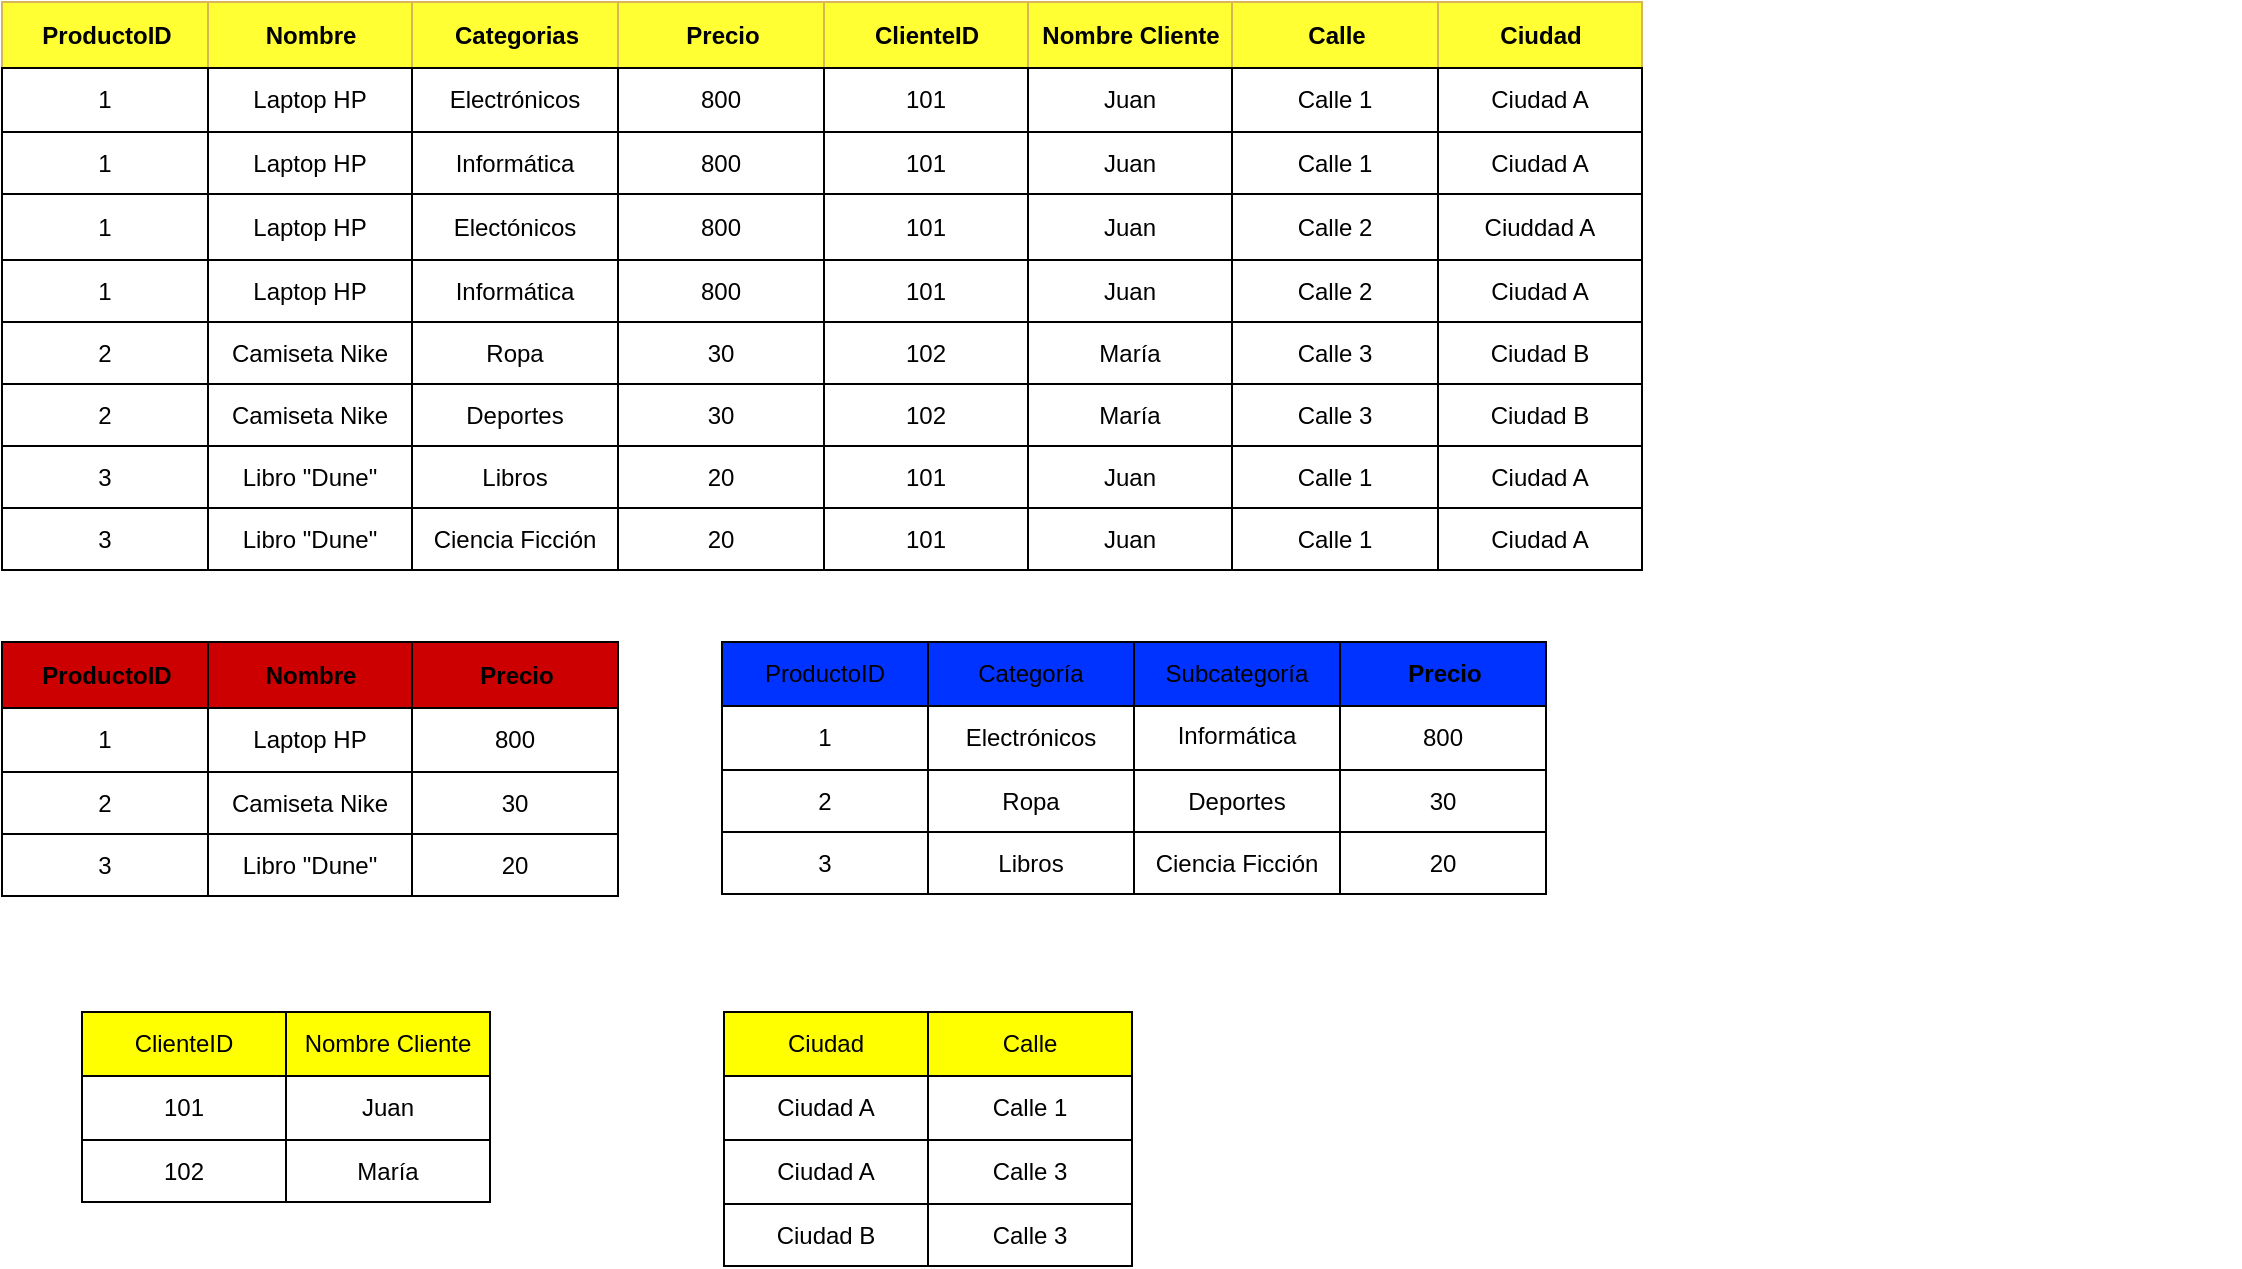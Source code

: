 <mxfile version="22.1.2" type="github">
  <diagram name="Página-1" id="UNRiJUsz-v9IFjcObpk8">
    <mxGraphModel dx="1591" dy="906" grid="1" gridSize="10" guides="1" tooltips="1" connect="1" arrows="1" fold="1" page="1" pageScale="1" pageWidth="827" pageHeight="1169" math="0" shadow="0">
      <root>
        <mxCell id="0" />
        <mxCell id="1" parent="0" />
        <mxCell id="HaPwBVSfwxV4r4Eon3EN-1" value="Assets" style="childLayout=tableLayout;recursiveResize=0;shadow=0;strokeColor=#000000;fillColor=#FFFFFF;rounded=0;swimlaneLine=1;" vertex="1" parent="1">
          <mxGeometry width="820" height="284" as="geometry" />
        </mxCell>
        <mxCell id="HaPwBVSfwxV4r4Eon3EN-2" style="shape=tableRow;horizontal=0;startSize=0;swimlaneHead=0;swimlaneBody=0;top=0;left=0;bottom=0;right=0;dropTarget=0;collapsible=0;recursiveResize=0;expand=0;fontStyle=0;strokeColor=#d6b656;fillColor=#FFFF33;shadow=0;rounded=0;swimlaneLine=1;" vertex="1" parent="HaPwBVSfwxV4r4Eon3EN-1">
          <mxGeometry width="820" height="33" as="geometry" />
        </mxCell>
        <mxCell id="HaPwBVSfwxV4r4Eon3EN-3" value="ProductoID" style="connectable=0;recursiveResize=0;align=center;fontStyle=1;html=1;strokeColor=#d6b656;fillColor=#FFFF33;shadow=0;rounded=0;swimlaneLine=1;" vertex="1" parent="HaPwBVSfwxV4r4Eon3EN-2">
          <mxGeometry width="103" height="33" as="geometry">
            <mxRectangle width="103" height="33" as="alternateBounds" />
          </mxGeometry>
        </mxCell>
        <mxCell id="HaPwBVSfwxV4r4Eon3EN-4" value="Nombre" style="connectable=0;recursiveResize=0;align=center;fontStyle=1;html=1;strokeColor=#d6b656;fillColor=#FFFF33;shadow=0;rounded=0;swimlaneLine=1;" vertex="1" parent="HaPwBVSfwxV4r4Eon3EN-2">
          <mxGeometry x="103" width="102" height="33" as="geometry">
            <mxRectangle width="102" height="33" as="alternateBounds" />
          </mxGeometry>
        </mxCell>
        <mxCell id="HaPwBVSfwxV4r4Eon3EN-5" value="Categorias" style="connectable=0;recursiveResize=0;align=center;fontStyle=1;html=1;strokeColor=#d6b656;fillColor=#FFFF33;shadow=0;rounded=0;swimlaneLine=1;" vertex="1" parent="HaPwBVSfwxV4r4Eon3EN-2">
          <mxGeometry x="205" width="103" height="33" as="geometry">
            <mxRectangle width="103" height="33" as="alternateBounds" />
          </mxGeometry>
        </mxCell>
        <mxCell id="HaPwBVSfwxV4r4Eon3EN-49" value="Precio" style="connectable=0;recursiveResize=0;align=center;fontStyle=1;html=1;strokeColor=#d6b656;fillColor=#FFFF33;shadow=0;rounded=0;swimlaneLine=1;" vertex="1" parent="HaPwBVSfwxV4r4Eon3EN-2">
          <mxGeometry x="308" width="103" height="33" as="geometry">
            <mxRectangle width="103" height="33" as="alternateBounds" />
          </mxGeometry>
        </mxCell>
        <mxCell id="HaPwBVSfwxV4r4Eon3EN-54" value="ClienteID" style="connectable=0;recursiveResize=0;align=center;fontStyle=1;html=1;strokeColor=#d6b656;fillColor=#FFFF33;shadow=0;rounded=0;swimlaneLine=1;" vertex="1" parent="HaPwBVSfwxV4r4Eon3EN-2">
          <mxGeometry x="411" width="102" height="33" as="geometry">
            <mxRectangle width="102" height="33" as="alternateBounds" />
          </mxGeometry>
        </mxCell>
        <mxCell id="HaPwBVSfwxV4r4Eon3EN-59" value="Nombre Cliente" style="connectable=0;recursiveResize=0;align=center;fontStyle=1;html=1;strokeColor=#d6b656;fillColor=#FFFF33;shadow=0;rounded=0;swimlaneLine=1;" vertex="1" parent="HaPwBVSfwxV4r4Eon3EN-2">
          <mxGeometry x="513" width="102" height="33" as="geometry">
            <mxRectangle width="102" height="33" as="alternateBounds" />
          </mxGeometry>
        </mxCell>
        <mxCell id="HaPwBVSfwxV4r4Eon3EN-85" value="Calle" style="connectable=0;recursiveResize=0;align=center;fontStyle=1;html=1;strokeColor=#d6b656;fillColor=#FFFF33;shadow=0;rounded=0;swimlaneLine=1;" vertex="1" parent="HaPwBVSfwxV4r4Eon3EN-2">
          <mxGeometry x="615" width="103" height="33" as="geometry">
            <mxRectangle width="103" height="33" as="alternateBounds" />
          </mxGeometry>
        </mxCell>
        <mxCell id="HaPwBVSfwxV4r4Eon3EN-141" value="Ciudad" style="connectable=0;recursiveResize=0;align=center;fontStyle=1;html=1;strokeColor=#d6b656;fillColor=#FFFF33;shadow=0;rounded=0;swimlaneLine=1;" vertex="1" parent="HaPwBVSfwxV4r4Eon3EN-2">
          <mxGeometry x="718" width="102" height="33" as="geometry">
            <mxRectangle width="102" height="33" as="alternateBounds" />
          </mxGeometry>
        </mxCell>
        <mxCell id="HaPwBVSfwxV4r4Eon3EN-6" value="" style="shape=tableRow;horizontal=0;startSize=0;swimlaneHead=0;swimlaneBody=0;top=0;left=0;bottom=0;right=0;dropTarget=0;collapsible=0;recursiveResize=0;expand=0;fontStyle=0;strokeColor=#000000;fillColor=#FFFFFF;shadow=0;rounded=0;swimlaneLine=1;" vertex="1" parent="HaPwBVSfwxV4r4Eon3EN-1">
          <mxGeometry y="33" width="820" height="32" as="geometry" />
        </mxCell>
        <mxCell id="HaPwBVSfwxV4r4Eon3EN-7" value="1" style="connectable=0;recursiveResize=0;align=center;whiteSpace=wrap;html=1;strokeColor=#000000;fillColor=#FFFFFF;shadow=0;rounded=0;swimlaneLine=1;" vertex="1" parent="HaPwBVSfwxV4r4Eon3EN-6">
          <mxGeometry width="103" height="32" as="geometry">
            <mxRectangle width="103" height="32" as="alternateBounds" />
          </mxGeometry>
        </mxCell>
        <mxCell id="HaPwBVSfwxV4r4Eon3EN-8" value="Laptop HP" style="connectable=0;recursiveResize=0;align=center;whiteSpace=wrap;html=1;strokeColor=#000000;fillColor=#FFFFFF;shadow=0;rounded=0;swimlaneLine=1;" vertex="1" parent="HaPwBVSfwxV4r4Eon3EN-6">
          <mxGeometry x="103" width="102" height="32" as="geometry">
            <mxRectangle width="102" height="32" as="alternateBounds" />
          </mxGeometry>
        </mxCell>
        <mxCell id="HaPwBVSfwxV4r4Eon3EN-9" value="Electrónicos" style="connectable=0;recursiveResize=0;align=center;whiteSpace=wrap;html=1;strokeColor=#000000;fillColor=#FFFFFF;shadow=0;rounded=0;swimlaneLine=1;" vertex="1" parent="HaPwBVSfwxV4r4Eon3EN-6">
          <mxGeometry x="205" width="103" height="32" as="geometry">
            <mxRectangle width="103" height="32" as="alternateBounds" />
          </mxGeometry>
        </mxCell>
        <mxCell id="HaPwBVSfwxV4r4Eon3EN-50" value="800" style="connectable=0;recursiveResize=0;align=center;whiteSpace=wrap;html=1;strokeColor=#000000;fillColor=#FFFFFF;shadow=0;rounded=0;swimlaneLine=1;" vertex="1" parent="HaPwBVSfwxV4r4Eon3EN-6">
          <mxGeometry x="308" width="103" height="32" as="geometry">
            <mxRectangle width="103" height="32" as="alternateBounds" />
          </mxGeometry>
        </mxCell>
        <mxCell id="HaPwBVSfwxV4r4Eon3EN-55" value="101" style="connectable=0;recursiveResize=0;align=center;whiteSpace=wrap;html=1;strokeColor=#000000;fillColor=#FFFFFF;shadow=0;rounded=0;swimlaneLine=1;" vertex="1" parent="HaPwBVSfwxV4r4Eon3EN-6">
          <mxGeometry x="411" width="102" height="32" as="geometry">
            <mxRectangle width="102" height="32" as="alternateBounds" />
          </mxGeometry>
        </mxCell>
        <mxCell id="HaPwBVSfwxV4r4Eon3EN-60" value="Juan" style="connectable=0;recursiveResize=0;align=center;whiteSpace=wrap;html=1;strokeColor=#000000;fillColor=#FFFFFF;shadow=0;rounded=0;swimlaneLine=1;" vertex="1" parent="HaPwBVSfwxV4r4Eon3EN-6">
          <mxGeometry x="513" width="102" height="32" as="geometry">
            <mxRectangle width="102" height="32" as="alternateBounds" />
          </mxGeometry>
        </mxCell>
        <mxCell id="HaPwBVSfwxV4r4Eon3EN-86" value="Calle 1" style="connectable=0;recursiveResize=0;align=center;whiteSpace=wrap;html=1;strokeColor=#000000;fillColor=#FFFFFF;shadow=0;rounded=0;swimlaneLine=1;" vertex="1" parent="HaPwBVSfwxV4r4Eon3EN-6">
          <mxGeometry x="615" width="103" height="32" as="geometry">
            <mxRectangle width="103" height="32" as="alternateBounds" />
          </mxGeometry>
        </mxCell>
        <mxCell id="HaPwBVSfwxV4r4Eon3EN-142" value="Ciudad A" style="connectable=0;recursiveResize=0;align=center;whiteSpace=wrap;html=1;strokeColor=#000000;fillColor=#FFFFFF;shadow=0;rounded=0;swimlaneLine=1;" vertex="1" parent="HaPwBVSfwxV4r4Eon3EN-6">
          <mxGeometry x="718" width="102" height="32" as="geometry">
            <mxRectangle width="102" height="32" as="alternateBounds" />
          </mxGeometry>
        </mxCell>
        <mxCell id="HaPwBVSfwxV4r4Eon3EN-10" value="" style="shape=tableRow;horizontal=0;startSize=0;swimlaneHead=0;swimlaneBody=0;top=0;left=0;bottom=0;right=0;dropTarget=0;collapsible=0;recursiveResize=0;expand=0;fontStyle=1;strokeColor=#000000;fillColor=#FFFFFF;shadow=0;rounded=0;swimlaneLine=1;" vertex="1" parent="HaPwBVSfwxV4r4Eon3EN-1">
          <mxGeometry y="65" width="820" height="31" as="geometry" />
        </mxCell>
        <mxCell id="HaPwBVSfwxV4r4Eon3EN-11" value="1" style="connectable=0;recursiveResize=0;whiteSpace=wrap;html=1;strokeColor=#000000;fillColor=#FFFFFF;shadow=0;rounded=0;swimlaneLine=1;" vertex="1" parent="HaPwBVSfwxV4r4Eon3EN-10">
          <mxGeometry width="103" height="31" as="geometry">
            <mxRectangle width="103" height="31" as="alternateBounds" />
          </mxGeometry>
        </mxCell>
        <mxCell id="HaPwBVSfwxV4r4Eon3EN-12" value="Laptop HP" style="connectable=0;recursiveResize=0;whiteSpace=wrap;html=1;strokeColor=#000000;fillColor=#FFFFFF;shadow=0;rounded=0;swimlaneLine=1;" vertex="1" parent="HaPwBVSfwxV4r4Eon3EN-10">
          <mxGeometry x="103" width="102" height="31" as="geometry">
            <mxRectangle width="102" height="31" as="alternateBounds" />
          </mxGeometry>
        </mxCell>
        <mxCell id="HaPwBVSfwxV4r4Eon3EN-13" value="Informática" style="connectable=0;recursiveResize=0;whiteSpace=wrap;html=1;strokeColor=#000000;fillColor=#FFFFFF;shadow=0;rounded=0;swimlaneLine=1;" vertex="1" parent="HaPwBVSfwxV4r4Eon3EN-10">
          <mxGeometry x="205" width="103" height="31" as="geometry">
            <mxRectangle width="103" height="31" as="alternateBounds" />
          </mxGeometry>
        </mxCell>
        <mxCell id="HaPwBVSfwxV4r4Eon3EN-51" value="800" style="connectable=0;recursiveResize=0;whiteSpace=wrap;html=1;strokeColor=#000000;fillColor=#FFFFFF;shadow=0;rounded=0;swimlaneLine=1;" vertex="1" parent="HaPwBVSfwxV4r4Eon3EN-10">
          <mxGeometry x="308" width="103" height="31" as="geometry">
            <mxRectangle width="103" height="31" as="alternateBounds" />
          </mxGeometry>
        </mxCell>
        <mxCell id="HaPwBVSfwxV4r4Eon3EN-56" value="101" style="connectable=0;recursiveResize=0;whiteSpace=wrap;html=1;strokeColor=#000000;fillColor=#FFFFFF;shadow=0;rounded=0;swimlaneLine=1;" vertex="1" parent="HaPwBVSfwxV4r4Eon3EN-10">
          <mxGeometry x="411" width="102" height="31" as="geometry">
            <mxRectangle width="102" height="31" as="alternateBounds" />
          </mxGeometry>
        </mxCell>
        <mxCell id="HaPwBVSfwxV4r4Eon3EN-61" value="Juan" style="connectable=0;recursiveResize=0;whiteSpace=wrap;html=1;strokeColor=#000000;fillColor=#FFFFFF;shadow=0;rounded=0;swimlaneLine=1;" vertex="1" parent="HaPwBVSfwxV4r4Eon3EN-10">
          <mxGeometry x="513" width="102" height="31" as="geometry">
            <mxRectangle width="102" height="31" as="alternateBounds" />
          </mxGeometry>
        </mxCell>
        <mxCell id="HaPwBVSfwxV4r4Eon3EN-87" value="Calle 1" style="connectable=0;recursiveResize=0;whiteSpace=wrap;html=1;strokeColor=#000000;fillColor=#FFFFFF;shadow=0;rounded=0;swimlaneLine=1;" vertex="1" parent="HaPwBVSfwxV4r4Eon3EN-10">
          <mxGeometry x="615" width="103" height="31" as="geometry">
            <mxRectangle width="103" height="31" as="alternateBounds" />
          </mxGeometry>
        </mxCell>
        <mxCell id="HaPwBVSfwxV4r4Eon3EN-143" value="Ciudad A" style="connectable=0;recursiveResize=0;whiteSpace=wrap;html=1;strokeColor=#000000;fillColor=#FFFFFF;shadow=0;rounded=0;swimlaneLine=1;" vertex="1" parent="HaPwBVSfwxV4r4Eon3EN-10">
          <mxGeometry x="718" width="102" height="31" as="geometry">
            <mxRectangle width="102" height="31" as="alternateBounds" />
          </mxGeometry>
        </mxCell>
        <mxCell id="HaPwBVSfwxV4r4Eon3EN-14" value="" style="shape=tableRow;horizontal=0;startSize=0;swimlaneHead=0;swimlaneBody=0;top=0;left=0;bottom=0;right=0;dropTarget=0;collapsible=0;recursiveResize=0;expand=0;fontStyle=0;strokeColor=#000000;fillColor=#FFFFFF;shadow=0;rounded=0;swimlaneLine=1;" vertex="1" parent="HaPwBVSfwxV4r4Eon3EN-1">
          <mxGeometry y="96" width="820" height="33" as="geometry" />
        </mxCell>
        <mxCell id="HaPwBVSfwxV4r4Eon3EN-15" value="1" style="connectable=0;recursiveResize=0;fontStyle=0;align=center;whiteSpace=wrap;html=1;strokeColor=#000000;fillColor=#FFFFFF;shadow=0;rounded=0;swimlaneLine=1;" vertex="1" parent="HaPwBVSfwxV4r4Eon3EN-14">
          <mxGeometry width="103" height="33" as="geometry">
            <mxRectangle width="103" height="33" as="alternateBounds" />
          </mxGeometry>
        </mxCell>
        <mxCell id="HaPwBVSfwxV4r4Eon3EN-16" value="Laptop HP" style="connectable=0;recursiveResize=0;fontStyle=0;align=center;whiteSpace=wrap;html=1;strokeColor=#000000;fillColor=#FFFFFF;shadow=0;rounded=0;swimlaneLine=1;" vertex="1" parent="HaPwBVSfwxV4r4Eon3EN-14">
          <mxGeometry x="103" width="102" height="33" as="geometry">
            <mxRectangle width="102" height="33" as="alternateBounds" />
          </mxGeometry>
        </mxCell>
        <mxCell id="HaPwBVSfwxV4r4Eon3EN-17" value="Electónicos" style="connectable=0;recursiveResize=0;fontStyle=0;align=center;whiteSpace=wrap;html=1;strokeColor=#000000;fillColor=#FFFFFF;shadow=0;rounded=0;swimlaneLine=1;" vertex="1" parent="HaPwBVSfwxV4r4Eon3EN-14">
          <mxGeometry x="205" width="103" height="33" as="geometry">
            <mxRectangle width="103" height="33" as="alternateBounds" />
          </mxGeometry>
        </mxCell>
        <mxCell id="HaPwBVSfwxV4r4Eon3EN-52" value="800" style="connectable=0;recursiveResize=0;fontStyle=0;align=center;whiteSpace=wrap;html=1;strokeColor=#000000;fillColor=#FFFFFF;shadow=0;rounded=0;swimlaneLine=1;" vertex="1" parent="HaPwBVSfwxV4r4Eon3EN-14">
          <mxGeometry x="308" width="103" height="33" as="geometry">
            <mxRectangle width="103" height="33" as="alternateBounds" />
          </mxGeometry>
        </mxCell>
        <mxCell id="HaPwBVSfwxV4r4Eon3EN-57" value="101" style="connectable=0;recursiveResize=0;fontStyle=0;align=center;whiteSpace=wrap;html=1;strokeColor=#000000;fillColor=#FFFFFF;shadow=0;rounded=0;swimlaneLine=1;" vertex="1" parent="HaPwBVSfwxV4r4Eon3EN-14">
          <mxGeometry x="411" width="102" height="33" as="geometry">
            <mxRectangle width="102" height="33" as="alternateBounds" />
          </mxGeometry>
        </mxCell>
        <mxCell id="HaPwBVSfwxV4r4Eon3EN-62" value="Juan" style="connectable=0;recursiveResize=0;fontStyle=0;align=center;whiteSpace=wrap;html=1;strokeColor=#000000;fillColor=#FFFFFF;shadow=0;rounded=0;swimlaneLine=1;" vertex="1" parent="HaPwBVSfwxV4r4Eon3EN-14">
          <mxGeometry x="513" width="102" height="33" as="geometry">
            <mxRectangle width="102" height="33" as="alternateBounds" />
          </mxGeometry>
        </mxCell>
        <mxCell id="HaPwBVSfwxV4r4Eon3EN-88" value="Calle 2" style="connectable=0;recursiveResize=0;fontStyle=0;align=center;whiteSpace=wrap;html=1;strokeColor=#000000;fillColor=#FFFFFF;shadow=0;rounded=0;swimlaneLine=1;" vertex="1" parent="HaPwBVSfwxV4r4Eon3EN-14">
          <mxGeometry x="615" width="103" height="33" as="geometry">
            <mxRectangle width="103" height="33" as="alternateBounds" />
          </mxGeometry>
        </mxCell>
        <mxCell id="HaPwBVSfwxV4r4Eon3EN-144" value="Ciuddad A" style="connectable=0;recursiveResize=0;fontStyle=0;align=center;whiteSpace=wrap;html=1;strokeColor=#000000;fillColor=#FFFFFF;shadow=0;rounded=0;swimlaneLine=1;" vertex="1" parent="HaPwBVSfwxV4r4Eon3EN-14">
          <mxGeometry x="718" width="102" height="33" as="geometry">
            <mxRectangle width="102" height="33" as="alternateBounds" />
          </mxGeometry>
        </mxCell>
        <mxCell id="HaPwBVSfwxV4r4Eon3EN-18" value="" style="shape=tableRow;horizontal=0;startSize=0;swimlaneHead=0;swimlaneBody=0;top=0;left=0;bottom=0;right=0;dropTarget=0;collapsible=0;recursiveResize=0;expand=0;fontStyle=1;strokeColor=#000000;fillColor=#FFFFFF;shadow=0;rounded=0;swimlaneLine=1;" vertex="1" parent="HaPwBVSfwxV4r4Eon3EN-1">
          <mxGeometry y="129" width="820" height="31" as="geometry" />
        </mxCell>
        <mxCell id="HaPwBVSfwxV4r4Eon3EN-19" value="1" style="connectable=0;recursiveResize=0;whiteSpace=wrap;html=1;strokeColor=#000000;fillColor=#FFFFFF;shadow=0;rounded=0;swimlaneLine=1;" vertex="1" parent="HaPwBVSfwxV4r4Eon3EN-18">
          <mxGeometry width="103" height="31" as="geometry">
            <mxRectangle width="103" height="31" as="alternateBounds" />
          </mxGeometry>
        </mxCell>
        <mxCell id="HaPwBVSfwxV4r4Eon3EN-20" value="Laptop HP" style="connectable=0;recursiveResize=0;whiteSpace=wrap;html=1;strokeColor=#000000;fillColor=#FFFFFF;shadow=0;rounded=0;swimlaneLine=1;" vertex="1" parent="HaPwBVSfwxV4r4Eon3EN-18">
          <mxGeometry x="103" width="102" height="31" as="geometry">
            <mxRectangle width="102" height="31" as="alternateBounds" />
          </mxGeometry>
        </mxCell>
        <mxCell id="HaPwBVSfwxV4r4Eon3EN-21" value="Informática" style="connectable=0;recursiveResize=0;whiteSpace=wrap;html=1;strokeColor=#000000;fillColor=#FFFFFF;shadow=0;rounded=0;swimlaneLine=1;" vertex="1" parent="HaPwBVSfwxV4r4Eon3EN-18">
          <mxGeometry x="205" width="103" height="31" as="geometry">
            <mxRectangle width="103" height="31" as="alternateBounds" />
          </mxGeometry>
        </mxCell>
        <mxCell id="HaPwBVSfwxV4r4Eon3EN-53" value="800" style="connectable=0;recursiveResize=0;whiteSpace=wrap;html=1;strokeColor=#000000;fillColor=#FFFFFF;shadow=0;rounded=0;swimlaneLine=1;" vertex="1" parent="HaPwBVSfwxV4r4Eon3EN-18">
          <mxGeometry x="308" width="103" height="31" as="geometry">
            <mxRectangle width="103" height="31" as="alternateBounds" />
          </mxGeometry>
        </mxCell>
        <mxCell id="HaPwBVSfwxV4r4Eon3EN-58" value="101" style="connectable=0;recursiveResize=0;whiteSpace=wrap;html=1;strokeColor=#000000;fillColor=#FFFFFF;shadow=0;rounded=0;swimlaneLine=1;" vertex="1" parent="HaPwBVSfwxV4r4Eon3EN-18">
          <mxGeometry x="411" width="102" height="31" as="geometry">
            <mxRectangle width="102" height="31" as="alternateBounds" />
          </mxGeometry>
        </mxCell>
        <mxCell id="HaPwBVSfwxV4r4Eon3EN-63" value="Juan" style="connectable=0;recursiveResize=0;whiteSpace=wrap;html=1;strokeColor=#000000;fillColor=#FFFFFF;shadow=0;rounded=0;swimlaneLine=1;" vertex="1" parent="HaPwBVSfwxV4r4Eon3EN-18">
          <mxGeometry x="513" width="102" height="31" as="geometry">
            <mxRectangle width="102" height="31" as="alternateBounds" />
          </mxGeometry>
        </mxCell>
        <mxCell id="HaPwBVSfwxV4r4Eon3EN-89" value="Calle 2" style="connectable=0;recursiveResize=0;whiteSpace=wrap;html=1;strokeColor=#000000;fillColor=#FFFFFF;shadow=0;rounded=0;swimlaneLine=1;" vertex="1" parent="HaPwBVSfwxV4r4Eon3EN-18">
          <mxGeometry x="615" width="103" height="31" as="geometry">
            <mxRectangle width="103" height="31" as="alternateBounds" />
          </mxGeometry>
        </mxCell>
        <mxCell id="HaPwBVSfwxV4r4Eon3EN-145" value="Ciudad A" style="connectable=0;recursiveResize=0;whiteSpace=wrap;html=1;strokeColor=#000000;fillColor=#FFFFFF;shadow=0;rounded=0;swimlaneLine=1;" vertex="1" parent="HaPwBVSfwxV4r4Eon3EN-18">
          <mxGeometry x="718" width="102" height="31" as="geometry">
            <mxRectangle width="102" height="31" as="alternateBounds" />
          </mxGeometry>
        </mxCell>
        <mxCell id="HaPwBVSfwxV4r4Eon3EN-78" style="shape=tableRow;horizontal=0;startSize=0;swimlaneHead=0;swimlaneBody=0;top=0;left=0;bottom=0;right=0;dropTarget=0;collapsible=0;recursiveResize=0;expand=0;fontStyle=1;strokeColor=#000000;fillColor=#FFFFFF;shadow=0;rounded=0;swimlaneLine=1;" vertex="1" parent="HaPwBVSfwxV4r4Eon3EN-1">
          <mxGeometry y="160" width="820" height="31" as="geometry" />
        </mxCell>
        <mxCell id="HaPwBVSfwxV4r4Eon3EN-79" value="2" style="connectable=0;recursiveResize=0;whiteSpace=wrap;html=1;strokeColor=#000000;fillColor=#FFFFFF;shadow=0;rounded=0;swimlaneLine=1;" vertex="1" parent="HaPwBVSfwxV4r4Eon3EN-78">
          <mxGeometry width="103" height="31" as="geometry">
            <mxRectangle width="103" height="31" as="alternateBounds" />
          </mxGeometry>
        </mxCell>
        <mxCell id="HaPwBVSfwxV4r4Eon3EN-80" value="Camiseta Nike" style="connectable=0;recursiveResize=0;whiteSpace=wrap;html=1;strokeColor=#000000;fillColor=#FFFFFF;shadow=0;rounded=0;swimlaneLine=1;" vertex="1" parent="HaPwBVSfwxV4r4Eon3EN-78">
          <mxGeometry x="103" width="102" height="31" as="geometry">
            <mxRectangle width="102" height="31" as="alternateBounds" />
          </mxGeometry>
        </mxCell>
        <mxCell id="HaPwBVSfwxV4r4Eon3EN-81" value="Ropa" style="connectable=0;recursiveResize=0;whiteSpace=wrap;html=1;strokeColor=#000000;fillColor=#FFFFFF;shadow=0;rounded=0;swimlaneLine=1;" vertex="1" parent="HaPwBVSfwxV4r4Eon3EN-78">
          <mxGeometry x="205" width="103" height="31" as="geometry">
            <mxRectangle width="103" height="31" as="alternateBounds" />
          </mxGeometry>
        </mxCell>
        <mxCell id="HaPwBVSfwxV4r4Eon3EN-82" value="30" style="connectable=0;recursiveResize=0;whiteSpace=wrap;html=1;strokeColor=#000000;fillColor=#FFFFFF;shadow=0;rounded=0;swimlaneLine=1;" vertex="1" parent="HaPwBVSfwxV4r4Eon3EN-78">
          <mxGeometry x="308" width="103" height="31" as="geometry">
            <mxRectangle width="103" height="31" as="alternateBounds" />
          </mxGeometry>
        </mxCell>
        <mxCell id="HaPwBVSfwxV4r4Eon3EN-83" value="102" style="connectable=0;recursiveResize=0;whiteSpace=wrap;html=1;strokeColor=#000000;fillColor=#FFFFFF;shadow=0;rounded=0;swimlaneLine=1;" vertex="1" parent="HaPwBVSfwxV4r4Eon3EN-78">
          <mxGeometry x="411" width="102" height="31" as="geometry">
            <mxRectangle width="102" height="31" as="alternateBounds" />
          </mxGeometry>
        </mxCell>
        <mxCell id="HaPwBVSfwxV4r4Eon3EN-84" value="María" style="connectable=0;recursiveResize=0;whiteSpace=wrap;html=1;strokeColor=#000000;fillColor=#FFFFFF;shadow=0;rounded=0;swimlaneLine=1;" vertex="1" parent="HaPwBVSfwxV4r4Eon3EN-78">
          <mxGeometry x="513" width="102" height="31" as="geometry">
            <mxRectangle width="102" height="31" as="alternateBounds" />
          </mxGeometry>
        </mxCell>
        <mxCell id="HaPwBVSfwxV4r4Eon3EN-90" value="Calle 3" style="connectable=0;recursiveResize=0;whiteSpace=wrap;html=1;strokeColor=#000000;fillColor=#FFFFFF;shadow=0;rounded=0;swimlaneLine=1;" vertex="1" parent="HaPwBVSfwxV4r4Eon3EN-78">
          <mxGeometry x="615" width="103" height="31" as="geometry">
            <mxRectangle width="103" height="31" as="alternateBounds" />
          </mxGeometry>
        </mxCell>
        <mxCell id="HaPwBVSfwxV4r4Eon3EN-146" value="Ciudad B" style="connectable=0;recursiveResize=0;whiteSpace=wrap;html=1;strokeColor=#000000;fillColor=#FFFFFF;shadow=0;rounded=0;swimlaneLine=1;" vertex="1" parent="HaPwBVSfwxV4r4Eon3EN-78">
          <mxGeometry x="718" width="102" height="31" as="geometry">
            <mxRectangle width="102" height="31" as="alternateBounds" />
          </mxGeometry>
        </mxCell>
        <mxCell id="HaPwBVSfwxV4r4Eon3EN-71" style="shape=tableRow;horizontal=0;startSize=0;swimlaneHead=0;swimlaneBody=0;top=0;left=0;bottom=0;right=0;dropTarget=0;collapsible=0;recursiveResize=0;expand=0;fontStyle=1;strokeColor=#000000;fillColor=#FFFFFF;shadow=0;rounded=0;swimlaneLine=1;" vertex="1" parent="HaPwBVSfwxV4r4Eon3EN-1">
          <mxGeometry y="191" width="820" height="31" as="geometry" />
        </mxCell>
        <mxCell id="HaPwBVSfwxV4r4Eon3EN-72" value="2" style="connectable=0;recursiveResize=0;whiteSpace=wrap;html=1;strokeColor=#000000;fillColor=#FFFFFF;shadow=0;rounded=0;swimlaneLine=1;" vertex="1" parent="HaPwBVSfwxV4r4Eon3EN-71">
          <mxGeometry width="103" height="31" as="geometry">
            <mxRectangle width="103" height="31" as="alternateBounds" />
          </mxGeometry>
        </mxCell>
        <mxCell id="HaPwBVSfwxV4r4Eon3EN-73" value="Camiseta Nike" style="connectable=0;recursiveResize=0;whiteSpace=wrap;html=1;strokeColor=#000000;fillColor=#FFFFFF;shadow=0;rounded=0;swimlaneLine=1;" vertex="1" parent="HaPwBVSfwxV4r4Eon3EN-71">
          <mxGeometry x="103" width="102" height="31" as="geometry">
            <mxRectangle width="102" height="31" as="alternateBounds" />
          </mxGeometry>
        </mxCell>
        <mxCell id="HaPwBVSfwxV4r4Eon3EN-74" value="Deportes" style="connectable=0;recursiveResize=0;whiteSpace=wrap;html=1;strokeColor=#000000;fillColor=#FFFFFF;shadow=0;rounded=0;swimlaneLine=1;" vertex="1" parent="HaPwBVSfwxV4r4Eon3EN-71">
          <mxGeometry x="205" width="103" height="31" as="geometry">
            <mxRectangle width="103" height="31" as="alternateBounds" />
          </mxGeometry>
        </mxCell>
        <mxCell id="HaPwBVSfwxV4r4Eon3EN-75" value="30" style="connectable=0;recursiveResize=0;whiteSpace=wrap;html=1;strokeColor=#000000;fillColor=#FFFFFF;shadow=0;rounded=0;swimlaneLine=1;" vertex="1" parent="HaPwBVSfwxV4r4Eon3EN-71">
          <mxGeometry x="308" width="103" height="31" as="geometry">
            <mxRectangle width="103" height="31" as="alternateBounds" />
          </mxGeometry>
        </mxCell>
        <mxCell id="HaPwBVSfwxV4r4Eon3EN-76" value="102" style="connectable=0;recursiveResize=0;whiteSpace=wrap;html=1;strokeColor=#000000;fillColor=#FFFFFF;shadow=0;rounded=0;swimlaneLine=1;" vertex="1" parent="HaPwBVSfwxV4r4Eon3EN-71">
          <mxGeometry x="411" width="102" height="31" as="geometry">
            <mxRectangle width="102" height="31" as="alternateBounds" />
          </mxGeometry>
        </mxCell>
        <mxCell id="HaPwBVSfwxV4r4Eon3EN-77" value="María" style="connectable=0;recursiveResize=0;whiteSpace=wrap;html=1;strokeColor=#000000;fillColor=#FFFFFF;shadow=0;rounded=0;swimlaneLine=1;" vertex="1" parent="HaPwBVSfwxV4r4Eon3EN-71">
          <mxGeometry x="513" width="102" height="31" as="geometry">
            <mxRectangle width="102" height="31" as="alternateBounds" />
          </mxGeometry>
        </mxCell>
        <mxCell id="HaPwBVSfwxV4r4Eon3EN-91" value="Calle 3" style="connectable=0;recursiveResize=0;whiteSpace=wrap;html=1;strokeColor=#000000;fillColor=#FFFFFF;shadow=0;rounded=0;swimlaneLine=1;" vertex="1" parent="HaPwBVSfwxV4r4Eon3EN-71">
          <mxGeometry x="615" width="103" height="31" as="geometry">
            <mxRectangle width="103" height="31" as="alternateBounds" />
          </mxGeometry>
        </mxCell>
        <mxCell id="HaPwBVSfwxV4r4Eon3EN-147" value="Ciudad B" style="connectable=0;recursiveResize=0;whiteSpace=wrap;html=1;strokeColor=#000000;fillColor=#FFFFFF;shadow=0;rounded=0;swimlaneLine=1;" vertex="1" parent="HaPwBVSfwxV4r4Eon3EN-71">
          <mxGeometry x="718" width="102" height="31" as="geometry">
            <mxRectangle width="102" height="31" as="alternateBounds" />
          </mxGeometry>
        </mxCell>
        <mxCell id="HaPwBVSfwxV4r4Eon3EN-64" style="shape=tableRow;horizontal=0;startSize=0;swimlaneHead=0;swimlaneBody=0;top=0;left=0;bottom=0;right=0;dropTarget=0;collapsible=0;recursiveResize=0;expand=0;fontStyle=1;strokeColor=#000000;fillColor=#FFFFFF;shadow=0;rounded=0;swimlaneLine=1;" vertex="1" parent="HaPwBVSfwxV4r4Eon3EN-1">
          <mxGeometry y="222" width="820" height="31" as="geometry" />
        </mxCell>
        <mxCell id="HaPwBVSfwxV4r4Eon3EN-65" value="3" style="connectable=0;recursiveResize=0;whiteSpace=wrap;html=1;strokeColor=#000000;fillColor=#FFFFFF;shadow=0;rounded=0;swimlaneLine=1;" vertex="1" parent="HaPwBVSfwxV4r4Eon3EN-64">
          <mxGeometry width="103" height="31" as="geometry">
            <mxRectangle width="103" height="31" as="alternateBounds" />
          </mxGeometry>
        </mxCell>
        <mxCell id="HaPwBVSfwxV4r4Eon3EN-66" value="Libro &quot;Dune&quot;" style="connectable=0;recursiveResize=0;whiteSpace=wrap;html=1;strokeColor=#000000;fillColor=#FFFFFF;shadow=0;rounded=0;swimlaneLine=1;" vertex="1" parent="HaPwBVSfwxV4r4Eon3EN-64">
          <mxGeometry x="103" width="102" height="31" as="geometry">
            <mxRectangle width="102" height="31" as="alternateBounds" />
          </mxGeometry>
        </mxCell>
        <mxCell id="HaPwBVSfwxV4r4Eon3EN-67" value="Libros" style="connectable=0;recursiveResize=0;whiteSpace=wrap;html=1;strokeColor=#000000;fillColor=#FFFFFF;shadow=0;rounded=0;swimlaneLine=1;" vertex="1" parent="HaPwBVSfwxV4r4Eon3EN-64">
          <mxGeometry x="205" width="103" height="31" as="geometry">
            <mxRectangle width="103" height="31" as="alternateBounds" />
          </mxGeometry>
        </mxCell>
        <mxCell id="HaPwBVSfwxV4r4Eon3EN-68" value="20" style="connectable=0;recursiveResize=0;whiteSpace=wrap;html=1;strokeColor=#000000;fillColor=#FFFFFF;shadow=0;rounded=0;swimlaneLine=1;" vertex="1" parent="HaPwBVSfwxV4r4Eon3EN-64">
          <mxGeometry x="308" width="103" height="31" as="geometry">
            <mxRectangle width="103" height="31" as="alternateBounds" />
          </mxGeometry>
        </mxCell>
        <mxCell id="HaPwBVSfwxV4r4Eon3EN-69" value="101" style="connectable=0;recursiveResize=0;whiteSpace=wrap;html=1;strokeColor=#000000;fillColor=#FFFFFF;shadow=0;rounded=0;swimlaneLine=1;" vertex="1" parent="HaPwBVSfwxV4r4Eon3EN-64">
          <mxGeometry x="411" width="102" height="31" as="geometry">
            <mxRectangle width="102" height="31" as="alternateBounds" />
          </mxGeometry>
        </mxCell>
        <mxCell id="HaPwBVSfwxV4r4Eon3EN-70" value="Juan" style="connectable=0;recursiveResize=0;whiteSpace=wrap;html=1;strokeColor=#000000;fillColor=#FFFFFF;shadow=0;rounded=0;swimlaneLine=1;" vertex="1" parent="HaPwBVSfwxV4r4Eon3EN-64">
          <mxGeometry x="513" width="102" height="31" as="geometry">
            <mxRectangle width="102" height="31" as="alternateBounds" />
          </mxGeometry>
        </mxCell>
        <mxCell id="HaPwBVSfwxV4r4Eon3EN-92" value="Calle 1" style="connectable=0;recursiveResize=0;whiteSpace=wrap;html=1;strokeColor=#000000;fillColor=#FFFFFF;shadow=0;rounded=0;swimlaneLine=1;" vertex="1" parent="HaPwBVSfwxV4r4Eon3EN-64">
          <mxGeometry x="615" width="103" height="31" as="geometry">
            <mxRectangle width="103" height="31" as="alternateBounds" />
          </mxGeometry>
        </mxCell>
        <mxCell id="HaPwBVSfwxV4r4Eon3EN-148" value="Ciudad A" style="connectable=0;recursiveResize=0;whiteSpace=wrap;html=1;strokeColor=#000000;fillColor=#FFFFFF;shadow=0;rounded=0;swimlaneLine=1;" vertex="1" parent="HaPwBVSfwxV4r4Eon3EN-64">
          <mxGeometry x="718" width="102" height="31" as="geometry">
            <mxRectangle width="102" height="31" as="alternateBounds" />
          </mxGeometry>
        </mxCell>
        <mxCell id="HaPwBVSfwxV4r4Eon3EN-93" style="shape=tableRow;horizontal=0;startSize=0;swimlaneHead=0;swimlaneBody=0;top=0;left=0;bottom=0;right=0;dropTarget=0;collapsible=0;recursiveResize=0;expand=0;fontStyle=1;strokeColor=#000000;fillColor=#FFFFFF;shadow=0;rounded=0;swimlaneLine=1;" vertex="1" parent="HaPwBVSfwxV4r4Eon3EN-1">
          <mxGeometry y="253" width="820" height="31" as="geometry" />
        </mxCell>
        <mxCell id="HaPwBVSfwxV4r4Eon3EN-94" value="3" style="connectable=0;recursiveResize=0;whiteSpace=wrap;html=1;strokeColor=#000000;fillColor=#FFFFFF;shadow=0;rounded=0;swimlaneLine=1;" vertex="1" parent="HaPwBVSfwxV4r4Eon3EN-93">
          <mxGeometry width="103" height="31" as="geometry">
            <mxRectangle width="103" height="31" as="alternateBounds" />
          </mxGeometry>
        </mxCell>
        <mxCell id="HaPwBVSfwxV4r4Eon3EN-95" value="Libro &quot;Dune&quot;" style="connectable=0;recursiveResize=0;whiteSpace=wrap;html=1;strokeColor=#000000;fillColor=#FFFFFF;shadow=0;rounded=0;swimlaneLine=1;" vertex="1" parent="HaPwBVSfwxV4r4Eon3EN-93">
          <mxGeometry x="103" width="102" height="31" as="geometry">
            <mxRectangle width="102" height="31" as="alternateBounds" />
          </mxGeometry>
        </mxCell>
        <mxCell id="HaPwBVSfwxV4r4Eon3EN-96" value="Ciencia Ficción" style="connectable=0;recursiveResize=0;whiteSpace=wrap;html=1;strokeColor=#000000;fillColor=#FFFFFF;shadow=0;rounded=0;swimlaneLine=1;" vertex="1" parent="HaPwBVSfwxV4r4Eon3EN-93">
          <mxGeometry x="205" width="103" height="31" as="geometry">
            <mxRectangle width="103" height="31" as="alternateBounds" />
          </mxGeometry>
        </mxCell>
        <mxCell id="HaPwBVSfwxV4r4Eon3EN-97" value="20" style="connectable=0;recursiveResize=0;whiteSpace=wrap;html=1;strokeColor=#000000;fillColor=#FFFFFF;shadow=0;rounded=0;swimlaneLine=1;" vertex="1" parent="HaPwBVSfwxV4r4Eon3EN-93">
          <mxGeometry x="308" width="103" height="31" as="geometry">
            <mxRectangle width="103" height="31" as="alternateBounds" />
          </mxGeometry>
        </mxCell>
        <mxCell id="HaPwBVSfwxV4r4Eon3EN-98" value="101" style="connectable=0;recursiveResize=0;whiteSpace=wrap;html=1;strokeColor=#000000;fillColor=#FFFFFF;shadow=0;rounded=0;swimlaneLine=1;" vertex="1" parent="HaPwBVSfwxV4r4Eon3EN-93">
          <mxGeometry x="411" width="102" height="31" as="geometry">
            <mxRectangle width="102" height="31" as="alternateBounds" />
          </mxGeometry>
        </mxCell>
        <mxCell id="HaPwBVSfwxV4r4Eon3EN-99" value="Juan" style="connectable=0;recursiveResize=0;whiteSpace=wrap;html=1;strokeColor=#000000;fillColor=#FFFFFF;shadow=0;rounded=0;swimlaneLine=1;" vertex="1" parent="HaPwBVSfwxV4r4Eon3EN-93">
          <mxGeometry x="513" width="102" height="31" as="geometry">
            <mxRectangle width="102" height="31" as="alternateBounds" />
          </mxGeometry>
        </mxCell>
        <mxCell id="HaPwBVSfwxV4r4Eon3EN-100" value="Calle 1" style="connectable=0;recursiveResize=0;whiteSpace=wrap;html=1;strokeColor=#000000;fillColor=#FFFFFF;shadow=0;rounded=0;swimlaneLine=1;" vertex="1" parent="HaPwBVSfwxV4r4Eon3EN-93">
          <mxGeometry x="615" width="103" height="31" as="geometry">
            <mxRectangle width="103" height="31" as="alternateBounds" />
          </mxGeometry>
        </mxCell>
        <mxCell id="HaPwBVSfwxV4r4Eon3EN-149" value="Ciudad A" style="connectable=0;recursiveResize=0;whiteSpace=wrap;html=1;strokeColor=#000000;fillColor=#FFFFFF;shadow=0;rounded=0;swimlaneLine=1;" vertex="1" parent="HaPwBVSfwxV4r4Eon3EN-93">
          <mxGeometry x="718" width="102" height="31" as="geometry">
            <mxRectangle width="102" height="31" as="alternateBounds" />
          </mxGeometry>
        </mxCell>
        <mxCell id="HaPwBVSfwxV4r4Eon3EN-150" value="Assets" style="childLayout=tableLayout;recursiveResize=0;shadow=0;strokeColor=#000000;fillColor=#FFFFFF;swimlaneLine=1;rounded=0;" vertex="1" parent="1">
          <mxGeometry y="320" width="308" height="127" as="geometry" />
        </mxCell>
        <mxCell id="HaPwBVSfwxV4r4Eon3EN-151" style="shape=tableRow;horizontal=0;startSize=0;swimlaneHead=0;swimlaneBody=0;top=0;left=0;bottom=0;right=0;dropTarget=0;collapsible=0;recursiveResize=0;expand=0;fontStyle=0;strokeColor=#000000;fillColor=#CC0000;shadow=0;swimlaneLine=1;rounded=0;" vertex="1" parent="HaPwBVSfwxV4r4Eon3EN-150">
          <mxGeometry width="308" height="33" as="geometry" />
        </mxCell>
        <mxCell id="HaPwBVSfwxV4r4Eon3EN-152" value="ProductoID" style="connectable=0;recursiveResize=0;align=center;fontStyle=1;html=1;strokeColor=#000000;fillColor=#CC0000;shadow=0;swimlaneLine=1;rounded=0;" vertex="1" parent="HaPwBVSfwxV4r4Eon3EN-151">
          <mxGeometry width="103" height="33" as="geometry">
            <mxRectangle width="103" height="33" as="alternateBounds" />
          </mxGeometry>
        </mxCell>
        <mxCell id="HaPwBVSfwxV4r4Eon3EN-153" value="Nombre" style="connectable=0;recursiveResize=0;align=center;fontStyle=1;html=1;strokeColor=#000000;fillColor=#CC0000;shadow=0;swimlaneLine=1;rounded=0;" vertex="1" parent="HaPwBVSfwxV4r4Eon3EN-151">
          <mxGeometry x="103" width="102" height="33" as="geometry">
            <mxRectangle width="102" height="33" as="alternateBounds" />
          </mxGeometry>
        </mxCell>
        <mxCell id="HaPwBVSfwxV4r4Eon3EN-154" value="Precio" style="connectable=0;recursiveResize=0;align=center;fontStyle=1;html=1;strokeColor=#000000;fillColor=#CC0000;shadow=0;swimlaneLine=1;rounded=0;" vertex="1" parent="HaPwBVSfwxV4r4Eon3EN-151">
          <mxGeometry x="205" width="103" height="33" as="geometry">
            <mxRectangle width="103" height="33" as="alternateBounds" />
          </mxGeometry>
        </mxCell>
        <mxCell id="HaPwBVSfwxV4r4Eon3EN-160" value="" style="shape=tableRow;horizontal=0;startSize=0;swimlaneHead=0;swimlaneBody=0;top=0;left=0;bottom=0;right=0;dropTarget=0;collapsible=0;recursiveResize=0;expand=0;fontStyle=0;strokeColor=#000000;fillColor=#FFFFFF;shadow=0;swimlaneLine=1;rounded=0;" vertex="1" parent="HaPwBVSfwxV4r4Eon3EN-150">
          <mxGeometry y="33" width="308" height="32" as="geometry" />
        </mxCell>
        <mxCell id="HaPwBVSfwxV4r4Eon3EN-161" value="1" style="connectable=0;recursiveResize=0;align=center;whiteSpace=wrap;html=1;strokeColor=#000000;fillColor=#FFFFFF;shadow=0;swimlaneLine=1;rounded=0;" vertex="1" parent="HaPwBVSfwxV4r4Eon3EN-160">
          <mxGeometry width="103" height="32" as="geometry">
            <mxRectangle width="103" height="32" as="alternateBounds" />
          </mxGeometry>
        </mxCell>
        <mxCell id="HaPwBVSfwxV4r4Eon3EN-162" value="Laptop HP" style="connectable=0;recursiveResize=0;align=center;whiteSpace=wrap;html=1;strokeColor=#000000;fillColor=#FFFFFF;shadow=0;swimlaneLine=1;rounded=0;" vertex="1" parent="HaPwBVSfwxV4r4Eon3EN-160">
          <mxGeometry x="103" width="102" height="32" as="geometry">
            <mxRectangle width="102" height="32" as="alternateBounds" />
          </mxGeometry>
        </mxCell>
        <mxCell id="HaPwBVSfwxV4r4Eon3EN-163" value="800" style="connectable=0;recursiveResize=0;align=center;whiteSpace=wrap;html=1;strokeColor=#000000;fillColor=#FFFFFF;shadow=0;swimlaneLine=1;rounded=0;" vertex="1" parent="HaPwBVSfwxV4r4Eon3EN-160">
          <mxGeometry x="205" width="103" height="32" as="geometry">
            <mxRectangle width="103" height="32" as="alternateBounds" />
          </mxGeometry>
        </mxCell>
        <mxCell id="HaPwBVSfwxV4r4Eon3EN-196" style="shape=tableRow;horizontal=0;startSize=0;swimlaneHead=0;swimlaneBody=0;top=0;left=0;bottom=0;right=0;dropTarget=0;collapsible=0;recursiveResize=0;expand=0;fontStyle=1;strokeColor=#000000;fillColor=#FFFFFF;shadow=0;swimlaneLine=1;rounded=0;" vertex="1" parent="HaPwBVSfwxV4r4Eon3EN-150">
          <mxGeometry y="65" width="308" height="31" as="geometry" />
        </mxCell>
        <mxCell id="HaPwBVSfwxV4r4Eon3EN-197" value="2" style="connectable=0;recursiveResize=0;whiteSpace=wrap;html=1;strokeColor=#000000;fillColor=#FFFFFF;shadow=0;swimlaneLine=1;rounded=0;" vertex="1" parent="HaPwBVSfwxV4r4Eon3EN-196">
          <mxGeometry width="103" height="31" as="geometry">
            <mxRectangle width="103" height="31" as="alternateBounds" />
          </mxGeometry>
        </mxCell>
        <mxCell id="HaPwBVSfwxV4r4Eon3EN-198" value="Camiseta Nike" style="connectable=0;recursiveResize=0;whiteSpace=wrap;html=1;strokeColor=#000000;fillColor=#FFFFFF;shadow=0;swimlaneLine=1;rounded=0;" vertex="1" parent="HaPwBVSfwxV4r4Eon3EN-196">
          <mxGeometry x="103" width="102" height="31" as="geometry">
            <mxRectangle width="102" height="31" as="alternateBounds" />
          </mxGeometry>
        </mxCell>
        <mxCell id="HaPwBVSfwxV4r4Eon3EN-199" value="30" style="connectable=0;recursiveResize=0;whiteSpace=wrap;html=1;strokeColor=#000000;fillColor=#FFFFFF;shadow=0;swimlaneLine=1;rounded=0;" vertex="1" parent="HaPwBVSfwxV4r4Eon3EN-196">
          <mxGeometry x="205" width="103" height="31" as="geometry">
            <mxRectangle width="103" height="31" as="alternateBounds" />
          </mxGeometry>
        </mxCell>
        <mxCell id="HaPwBVSfwxV4r4Eon3EN-214" style="shape=tableRow;horizontal=0;startSize=0;swimlaneHead=0;swimlaneBody=0;top=0;left=0;bottom=0;right=0;dropTarget=0;collapsible=0;recursiveResize=0;expand=0;fontStyle=1;strokeColor=#000000;fillColor=#FFFFFF;shadow=0;swimlaneLine=1;rounded=0;" vertex="1" parent="HaPwBVSfwxV4r4Eon3EN-150">
          <mxGeometry y="96" width="308" height="31" as="geometry" />
        </mxCell>
        <mxCell id="HaPwBVSfwxV4r4Eon3EN-215" value="3" style="connectable=0;recursiveResize=0;whiteSpace=wrap;html=1;strokeColor=#000000;fillColor=#FFFFFF;shadow=0;swimlaneLine=1;rounded=0;" vertex="1" parent="HaPwBVSfwxV4r4Eon3EN-214">
          <mxGeometry width="103" height="31" as="geometry">
            <mxRectangle width="103" height="31" as="alternateBounds" />
          </mxGeometry>
        </mxCell>
        <mxCell id="HaPwBVSfwxV4r4Eon3EN-216" value="Libro &quot;Dune&quot;" style="connectable=0;recursiveResize=0;whiteSpace=wrap;html=1;strokeColor=#000000;fillColor=#FFFFFF;shadow=0;swimlaneLine=1;rounded=0;" vertex="1" parent="HaPwBVSfwxV4r4Eon3EN-214">
          <mxGeometry x="103" width="102" height="31" as="geometry">
            <mxRectangle width="102" height="31" as="alternateBounds" />
          </mxGeometry>
        </mxCell>
        <mxCell id="HaPwBVSfwxV4r4Eon3EN-217" value="20" style="connectable=0;recursiveResize=0;whiteSpace=wrap;html=1;strokeColor=#000000;fillColor=#FFFFFF;shadow=0;swimlaneLine=1;rounded=0;" vertex="1" parent="HaPwBVSfwxV4r4Eon3EN-214">
          <mxGeometry x="205" width="103" height="31" as="geometry">
            <mxRectangle width="103" height="31" as="alternateBounds" />
          </mxGeometry>
        </mxCell>
        <mxCell id="HaPwBVSfwxV4r4Eon3EN-329" value="" style="group" vertex="1" connectable="0" parent="1">
          <mxGeometry x="710" y="365" width="409" height="220" as="geometry" />
        </mxCell>
        <mxCell id="HaPwBVSfwxV4r4Eon3EN-334" value="Electrónicos" style="connectable=0;recursiveResize=0;align=center;whiteSpace=wrap;html=1;strokeColor=#000000;fillColor=default;shadow=0;rounded=0;swimlaneLine=1;" vertex="1" parent="1">
          <mxGeometry x="463" y="352" width="103" height="32" as="geometry">
            <mxRectangle width="103" height="32" as="alternateBounds" />
          </mxGeometry>
        </mxCell>
        <mxCell id="HaPwBVSfwxV4r4Eon3EN-343" value="Informática" style="connectable=0;recursiveResize=0;whiteSpace=wrap;html=1;strokeColor=#000000;fillColor=default;shadow=0;rounded=0;swimlaneLine=1;" vertex="1" parent="1">
          <mxGeometry x="566" y="350.5" width="103" height="33.5" as="geometry">
            <mxRectangle width="103" height="31" as="alternateBounds" />
          </mxGeometry>
        </mxCell>
        <mxCell id="HaPwBVSfwxV4r4Eon3EN-370" value="Ropa" style="connectable=0;recursiveResize=0;whiteSpace=wrap;html=1;strokeColor=#000000;fillColor=default;shadow=0;rounded=0;swimlaneLine=1;" vertex="1" parent="1">
          <mxGeometry x="463" y="384" width="103" height="31" as="geometry">
            <mxRectangle width="103" height="31" as="alternateBounds" />
          </mxGeometry>
        </mxCell>
        <mxCell id="HaPwBVSfwxV4r4Eon3EN-379" value="Deportes" style="connectable=0;recursiveResize=0;whiteSpace=wrap;html=1;strokeColor=#000000;fillColor=default;shadow=0;rounded=0;swimlaneLine=1;" vertex="1" parent="1">
          <mxGeometry x="566" y="384" width="103" height="31" as="geometry">
            <mxRectangle width="103" height="31" as="alternateBounds" />
          </mxGeometry>
        </mxCell>
        <mxCell id="HaPwBVSfwxV4r4Eon3EN-388" value="Libros" style="connectable=0;recursiveResize=0;whiteSpace=wrap;html=1;strokeColor=#000000;fillColor=default;shadow=0;rounded=0;swimlaneLine=1;" vertex="1" parent="1">
          <mxGeometry x="463" y="415" width="103" height="31" as="geometry">
            <mxRectangle width="103" height="31" as="alternateBounds" />
          </mxGeometry>
        </mxCell>
        <mxCell id="HaPwBVSfwxV4r4Eon3EN-397" value="Ciencia Ficción" style="connectable=0;recursiveResize=0;whiteSpace=wrap;html=1;strokeColor=#000000;fillColor=default;shadow=0;rounded=0;swimlaneLine=1;" vertex="1" parent="1">
          <mxGeometry x="566" y="415" width="103" height="31" as="geometry">
            <mxRectangle width="103" height="31" as="alternateBounds" />
          </mxGeometry>
        </mxCell>
        <mxCell id="HaPwBVSfwxV4r4Eon3EN-403" value="Categoría" style="connectable=0;recursiveResize=0;align=center;whiteSpace=wrap;html=1;strokeColor=#000000;fillColor=#0033FF;shadow=0;rounded=0;swimlaneLine=1;" vertex="1" parent="1">
          <mxGeometry x="463" y="320" width="103" height="32" as="geometry">
            <mxRectangle width="103" height="32" as="alternateBounds" />
          </mxGeometry>
        </mxCell>
        <mxCell id="HaPwBVSfwxV4r4Eon3EN-404" value="1" style="connectable=0;recursiveResize=0;align=center;whiteSpace=wrap;html=1;strokeColor=#000000;fillColor=default;shadow=0;rounded=0;swimlaneLine=1;" vertex="1" parent="1">
          <mxGeometry x="360" y="352" width="103" height="32" as="geometry">
            <mxRectangle width="103" height="32" as="alternateBounds" />
          </mxGeometry>
        </mxCell>
        <mxCell id="HaPwBVSfwxV4r4Eon3EN-408" value="2" style="connectable=0;recursiveResize=0;whiteSpace=wrap;html=1;strokeColor=#000000;fillColor=default;shadow=0;rounded=0;swimlaneLine=1;" vertex="1" parent="1">
          <mxGeometry x="360" y="384" width="103" height="31" as="geometry">
            <mxRectangle width="103" height="31" as="alternateBounds" />
          </mxGeometry>
        </mxCell>
        <mxCell id="HaPwBVSfwxV4r4Eon3EN-410" value="3" style="connectable=0;recursiveResize=0;whiteSpace=wrap;html=1;strokeColor=#000000;fillColor=default;shadow=0;rounded=0;swimlaneLine=1;" vertex="1" parent="1">
          <mxGeometry x="360" y="415" width="103" height="31" as="geometry">
            <mxRectangle width="103" height="31" as="alternateBounds" />
          </mxGeometry>
        </mxCell>
        <mxCell id="HaPwBVSfwxV4r4Eon3EN-412" value="ProductoID" style="connectable=0;recursiveResize=0;align=center;whiteSpace=wrap;html=1;strokeColor=#000000;fillColor=#0033FF;shadow=0;rounded=0;swimlaneLine=1;" vertex="1" parent="1">
          <mxGeometry x="360" y="320" width="103" height="32" as="geometry">
            <mxRectangle width="103" height="32" as="alternateBounds" />
          </mxGeometry>
        </mxCell>
        <mxCell id="HaPwBVSfwxV4r4Eon3EN-413" value="101" style="connectable=0;recursiveResize=0;align=center;whiteSpace=wrap;html=1;strokeColor=#000000;fillColor=#FFFFFF;shadow=0;rounded=0;swimlaneLine=1;" vertex="1" parent="1">
          <mxGeometry x="40" y="537" width="102" height="32" as="geometry">
            <mxRectangle width="102" height="32" as="alternateBounds" />
          </mxGeometry>
        </mxCell>
        <mxCell id="HaPwBVSfwxV4r4Eon3EN-414" value="Juan" style="connectable=0;recursiveResize=0;align=center;whiteSpace=wrap;html=1;strokeColor=#000000;fillColor=#FFFFFF;shadow=0;rounded=0;swimlaneLine=1;" vertex="1" parent="1">
          <mxGeometry x="142" y="537" width="102" height="32" as="geometry">
            <mxRectangle width="102" height="32" as="alternateBounds" />
          </mxGeometry>
        </mxCell>
        <mxCell id="HaPwBVSfwxV4r4Eon3EN-429" value="102" style="connectable=0;recursiveResize=0;whiteSpace=wrap;html=1;strokeColor=#000000;fillColor=#FFFFFF;shadow=0;rounded=0;swimlaneLine=1;" vertex="1" parent="1">
          <mxGeometry x="40" y="569" width="102" height="31" as="geometry">
            <mxRectangle width="102" height="31" as="alternateBounds" />
          </mxGeometry>
        </mxCell>
        <mxCell id="HaPwBVSfwxV4r4Eon3EN-430" value="María" style="connectable=0;recursiveResize=0;whiteSpace=wrap;html=1;strokeColor=#000000;fillColor=#FFFFFF;shadow=0;rounded=0;swimlaneLine=1;" vertex="1" parent="1">
          <mxGeometry x="142" y="569" width="102" height="31" as="geometry">
            <mxRectangle width="102" height="31" as="alternateBounds" />
          </mxGeometry>
        </mxCell>
        <mxCell id="HaPwBVSfwxV4r4Eon3EN-445" value="Subcategoría" style="connectable=0;recursiveResize=0;align=center;whiteSpace=wrap;html=1;strokeColor=#000000;fillColor=#0033FF;shadow=0;rounded=0;swimlaneLine=1;" vertex="1" parent="1">
          <mxGeometry x="566" y="320" width="103" height="32" as="geometry">
            <mxRectangle width="103" height="32" as="alternateBounds" />
          </mxGeometry>
        </mxCell>
        <mxCell id="HaPwBVSfwxV4r4Eon3EN-450" value="ClienteID" style="connectable=0;recursiveResize=0;align=center;whiteSpace=wrap;html=1;strokeColor=#000000;fillColor=#FFFF00;shadow=0;rounded=0;swimlaneLine=1;" vertex="1" parent="1">
          <mxGeometry x="40" y="505" width="102" height="32" as="geometry">
            <mxRectangle width="102" height="32" as="alternateBounds" />
          </mxGeometry>
        </mxCell>
        <mxCell id="HaPwBVSfwxV4r4Eon3EN-451" value="Nombre Cliente" style="connectable=0;recursiveResize=0;align=center;whiteSpace=wrap;html=1;strokeColor=#000000;fillColor=#FFFF00;shadow=0;rounded=0;swimlaneLine=1;" vertex="1" parent="1">
          <mxGeometry x="142" y="505" width="102" height="32" as="geometry">
            <mxRectangle width="102" height="32" as="alternateBounds" />
          </mxGeometry>
        </mxCell>
        <mxCell id="HaPwBVSfwxV4r4Eon3EN-454" value="Ciudad A" style="connectable=0;recursiveResize=0;align=center;whiteSpace=wrap;html=1;strokeColor=#000000;fillColor=#FFFFFF;shadow=0;rounded=0;swimlaneLine=1;" vertex="1" parent="1">
          <mxGeometry x="361" y="537" width="102" height="32" as="geometry">
            <mxRectangle width="102" height="32" as="alternateBounds" />
          </mxGeometry>
        </mxCell>
        <mxCell id="HaPwBVSfwxV4r4Eon3EN-455" value="Ciudad B" style="connectable=0;recursiveResize=0;whiteSpace=wrap;html=1;strokeColor=#000000;fillColor=#FFFFFF;shadow=0;rounded=0;swimlaneLine=1;" vertex="1" parent="1">
          <mxGeometry x="361" y="569" width="102" height="31" as="geometry">
            <mxRectangle width="102" height="31" as="alternateBounds" />
          </mxGeometry>
        </mxCell>
        <mxCell id="HaPwBVSfwxV4r4Eon3EN-456" value="Ciudad" style="connectable=0;recursiveResize=0;align=center;whiteSpace=wrap;html=1;strokeColor=#000000;fillColor=#FFFF00;shadow=0;rounded=0;swimlaneLine=1;" vertex="1" parent="1">
          <mxGeometry x="361" y="505" width="102" height="32" as="geometry">
            <mxRectangle width="102" height="32" as="alternateBounds" />
          </mxGeometry>
        </mxCell>
        <mxCell id="HaPwBVSfwxV4r4Eon3EN-457" value="Calle 1" style="connectable=0;recursiveResize=0;align=center;whiteSpace=wrap;html=1;strokeColor=#000000;fillColor=#FFFFFF;shadow=0;rounded=0;swimlaneLine=1;" vertex="1" parent="1">
          <mxGeometry x="463" y="537" width="102" height="32" as="geometry">
            <mxRectangle width="102" height="32" as="alternateBounds" />
          </mxGeometry>
        </mxCell>
        <mxCell id="HaPwBVSfwxV4r4Eon3EN-458" value="Calle 3" style="connectable=0;recursiveResize=0;whiteSpace=wrap;html=1;strokeColor=#000000;fillColor=#FFFFFF;shadow=0;rounded=0;swimlaneLine=1;" vertex="1" parent="1">
          <mxGeometry x="463" y="569" width="102" height="31" as="geometry">
            <mxRectangle width="102" height="31" as="alternateBounds" />
          </mxGeometry>
        </mxCell>
        <mxCell id="HaPwBVSfwxV4r4Eon3EN-459" value="Calle" style="connectable=0;recursiveResize=0;align=center;whiteSpace=wrap;html=1;strokeColor=#000000;fillColor=#FFFF00;shadow=0;rounded=0;swimlaneLine=1;" vertex="1" parent="1">
          <mxGeometry x="463" y="505" width="102" height="32" as="geometry">
            <mxRectangle width="102" height="32" as="alternateBounds" />
          </mxGeometry>
        </mxCell>
        <mxCell id="HaPwBVSfwxV4r4Eon3EN-460" value="Ciudad A" style="connectable=0;recursiveResize=0;align=center;whiteSpace=wrap;html=1;strokeColor=#000000;fillColor=#FFFFFF;shadow=0;rounded=0;swimlaneLine=1;" vertex="1" parent="1">
          <mxGeometry x="361" y="569" width="102" height="32" as="geometry">
            <mxRectangle width="102" height="32" as="alternateBounds" />
          </mxGeometry>
        </mxCell>
        <mxCell id="HaPwBVSfwxV4r4Eon3EN-461" value="Ciudad B" style="connectable=0;recursiveResize=0;whiteSpace=wrap;html=1;strokeColor=#000000;fillColor=#FFFFFF;shadow=0;rounded=0;swimlaneLine=1;" vertex="1" parent="1">
          <mxGeometry x="361" y="601" width="102" height="31" as="geometry">
            <mxRectangle width="102" height="31" as="alternateBounds" />
          </mxGeometry>
        </mxCell>
        <mxCell id="HaPwBVSfwxV4r4Eon3EN-462" value="Calle 3" style="connectable=0;recursiveResize=0;align=center;whiteSpace=wrap;html=1;strokeColor=#000000;fillColor=#FFFFFF;shadow=0;rounded=0;swimlaneLine=1;" vertex="1" parent="1">
          <mxGeometry x="463" y="569" width="102" height="32" as="geometry">
            <mxRectangle width="102" height="32" as="alternateBounds" />
          </mxGeometry>
        </mxCell>
        <mxCell id="HaPwBVSfwxV4r4Eon3EN-463" value="Calle 3" style="connectable=0;recursiveResize=0;whiteSpace=wrap;html=1;strokeColor=#000000;fillColor=#FFFFFF;shadow=0;rounded=0;swimlaneLine=1;" vertex="1" parent="1">
          <mxGeometry x="463" y="601" width="102" height="31" as="geometry">
            <mxRectangle width="102" height="31" as="alternateBounds" />
          </mxGeometry>
        </mxCell>
        <mxCell id="HaPwBVSfwxV4r4Eon3EN-464" value="Precio" style="connectable=0;recursiveResize=0;align=center;fontStyle=1;html=1;strokeColor=#000000;fillColor=#0033FF;shadow=0;swimlaneLine=1;rounded=0;" vertex="1" parent="1">
          <mxGeometry x="669" y="320" width="103" height="32" as="geometry">
            <mxRectangle width="103" height="33" as="alternateBounds" />
          </mxGeometry>
        </mxCell>
        <mxCell id="HaPwBVSfwxV4r4Eon3EN-465" value="800" style="connectable=0;recursiveResize=0;align=center;whiteSpace=wrap;html=1;strokeColor=#000000;fillColor=#FFFFFF;shadow=0;swimlaneLine=1;rounded=0;" vertex="1" parent="1">
          <mxGeometry x="669" y="352" width="103" height="32" as="geometry">
            <mxRectangle width="103" height="32" as="alternateBounds" />
          </mxGeometry>
        </mxCell>
        <mxCell id="HaPwBVSfwxV4r4Eon3EN-466" value="30" style="connectable=0;recursiveResize=0;whiteSpace=wrap;html=1;strokeColor=#000000;fillColor=#FFFFFF;shadow=0;swimlaneLine=1;rounded=0;" vertex="1" parent="1">
          <mxGeometry x="669" y="384" width="103" height="31" as="geometry">
            <mxRectangle width="103" height="31" as="alternateBounds" />
          </mxGeometry>
        </mxCell>
        <mxCell id="HaPwBVSfwxV4r4Eon3EN-467" value="20" style="connectable=0;recursiveResize=0;whiteSpace=wrap;html=1;strokeColor=#000000;fillColor=#FFFFFF;shadow=0;swimlaneLine=1;rounded=0;" vertex="1" parent="1">
          <mxGeometry x="669" y="415" width="103" height="31" as="geometry">
            <mxRectangle width="103" height="31" as="alternateBounds" />
          </mxGeometry>
        </mxCell>
      </root>
    </mxGraphModel>
  </diagram>
</mxfile>
